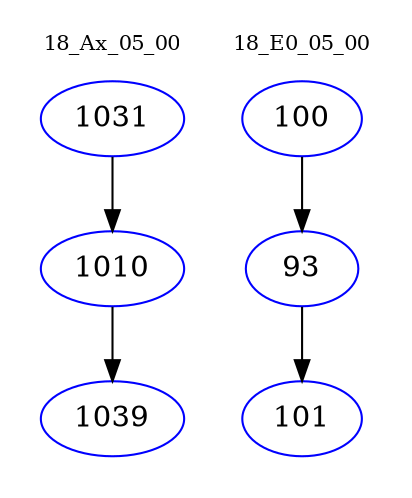 digraph{
subgraph cluster_0 {
color = white
label = "18_Ax_05_00";
fontsize=10;
T0_1031 [label="1031", color="blue"]
T0_1031 -> T0_1010 [color="black"]
T0_1010 [label="1010", color="blue"]
T0_1010 -> T0_1039 [color="black"]
T0_1039 [label="1039", color="blue"]
}
subgraph cluster_1 {
color = white
label = "18_E0_05_00";
fontsize=10;
T1_100 [label="100", color="blue"]
T1_100 -> T1_93 [color="black"]
T1_93 [label="93", color="blue"]
T1_93 -> T1_101 [color="black"]
T1_101 [label="101", color="blue"]
}
}
